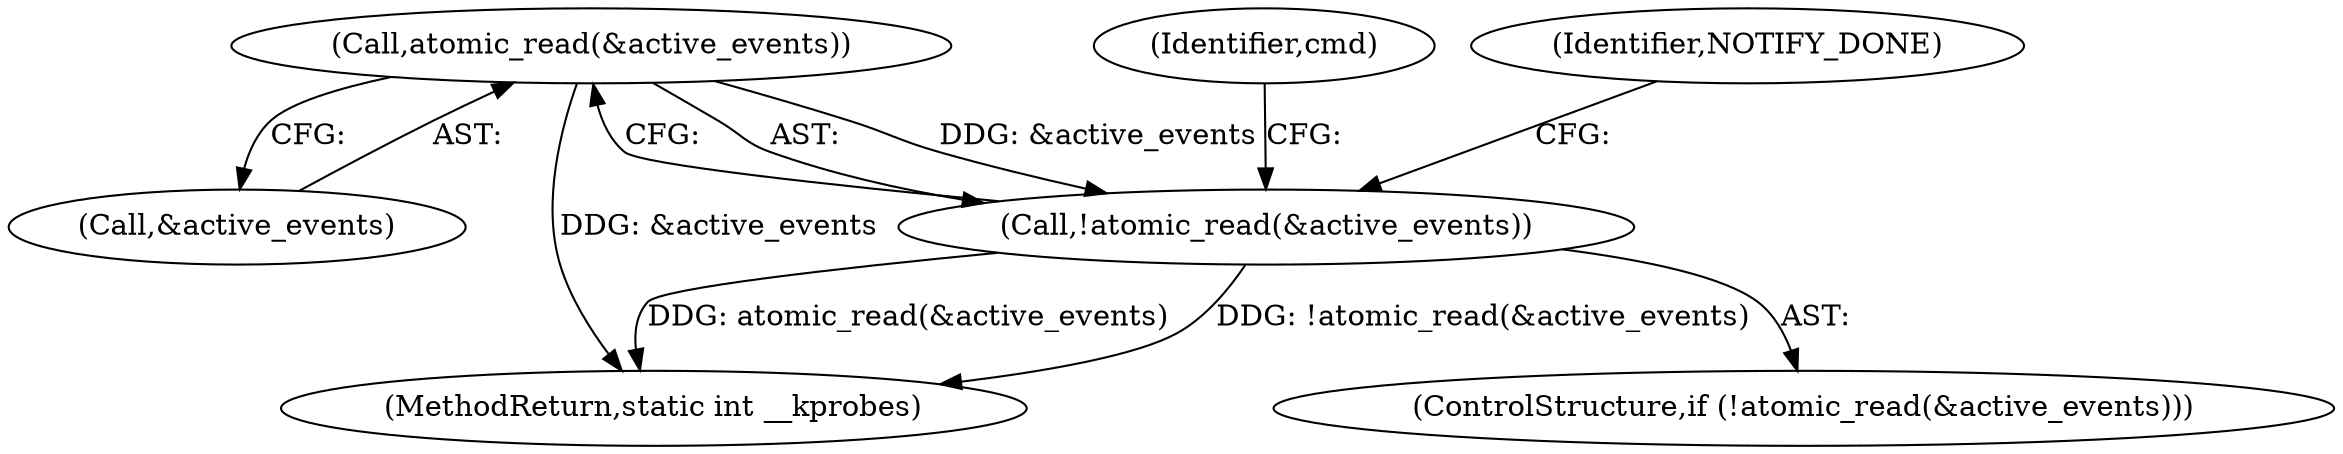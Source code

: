 digraph "0_linux_a8b0ca17b80e92faab46ee7179ba9e99ccb61233_31@API" {
"1000116" [label="(Call,atomic_read(&active_events))"];
"1000115" [label="(Call,!atomic_read(&active_events))"];
"1000122" [label="(Identifier,cmd)"];
"1000117" [label="(Call,&active_events)"];
"1000115" [label="(Call,!atomic_read(&active_events))"];
"1000120" [label="(Identifier,NOTIFY_DONE)"];
"1000116" [label="(Call,atomic_read(&active_events))"];
"1000221" [label="(MethodReturn,static int __kprobes)"];
"1000114" [label="(ControlStructure,if (!atomic_read(&active_events)))"];
"1000116" -> "1000115"  [label="AST: "];
"1000116" -> "1000117"  [label="CFG: "];
"1000117" -> "1000116"  [label="AST: "];
"1000115" -> "1000116"  [label="CFG: "];
"1000116" -> "1000221"  [label="DDG: &active_events"];
"1000116" -> "1000115"  [label="DDG: &active_events"];
"1000115" -> "1000114"  [label="AST: "];
"1000120" -> "1000115"  [label="CFG: "];
"1000122" -> "1000115"  [label="CFG: "];
"1000115" -> "1000221"  [label="DDG: !atomic_read(&active_events)"];
"1000115" -> "1000221"  [label="DDG: atomic_read(&active_events)"];
}
